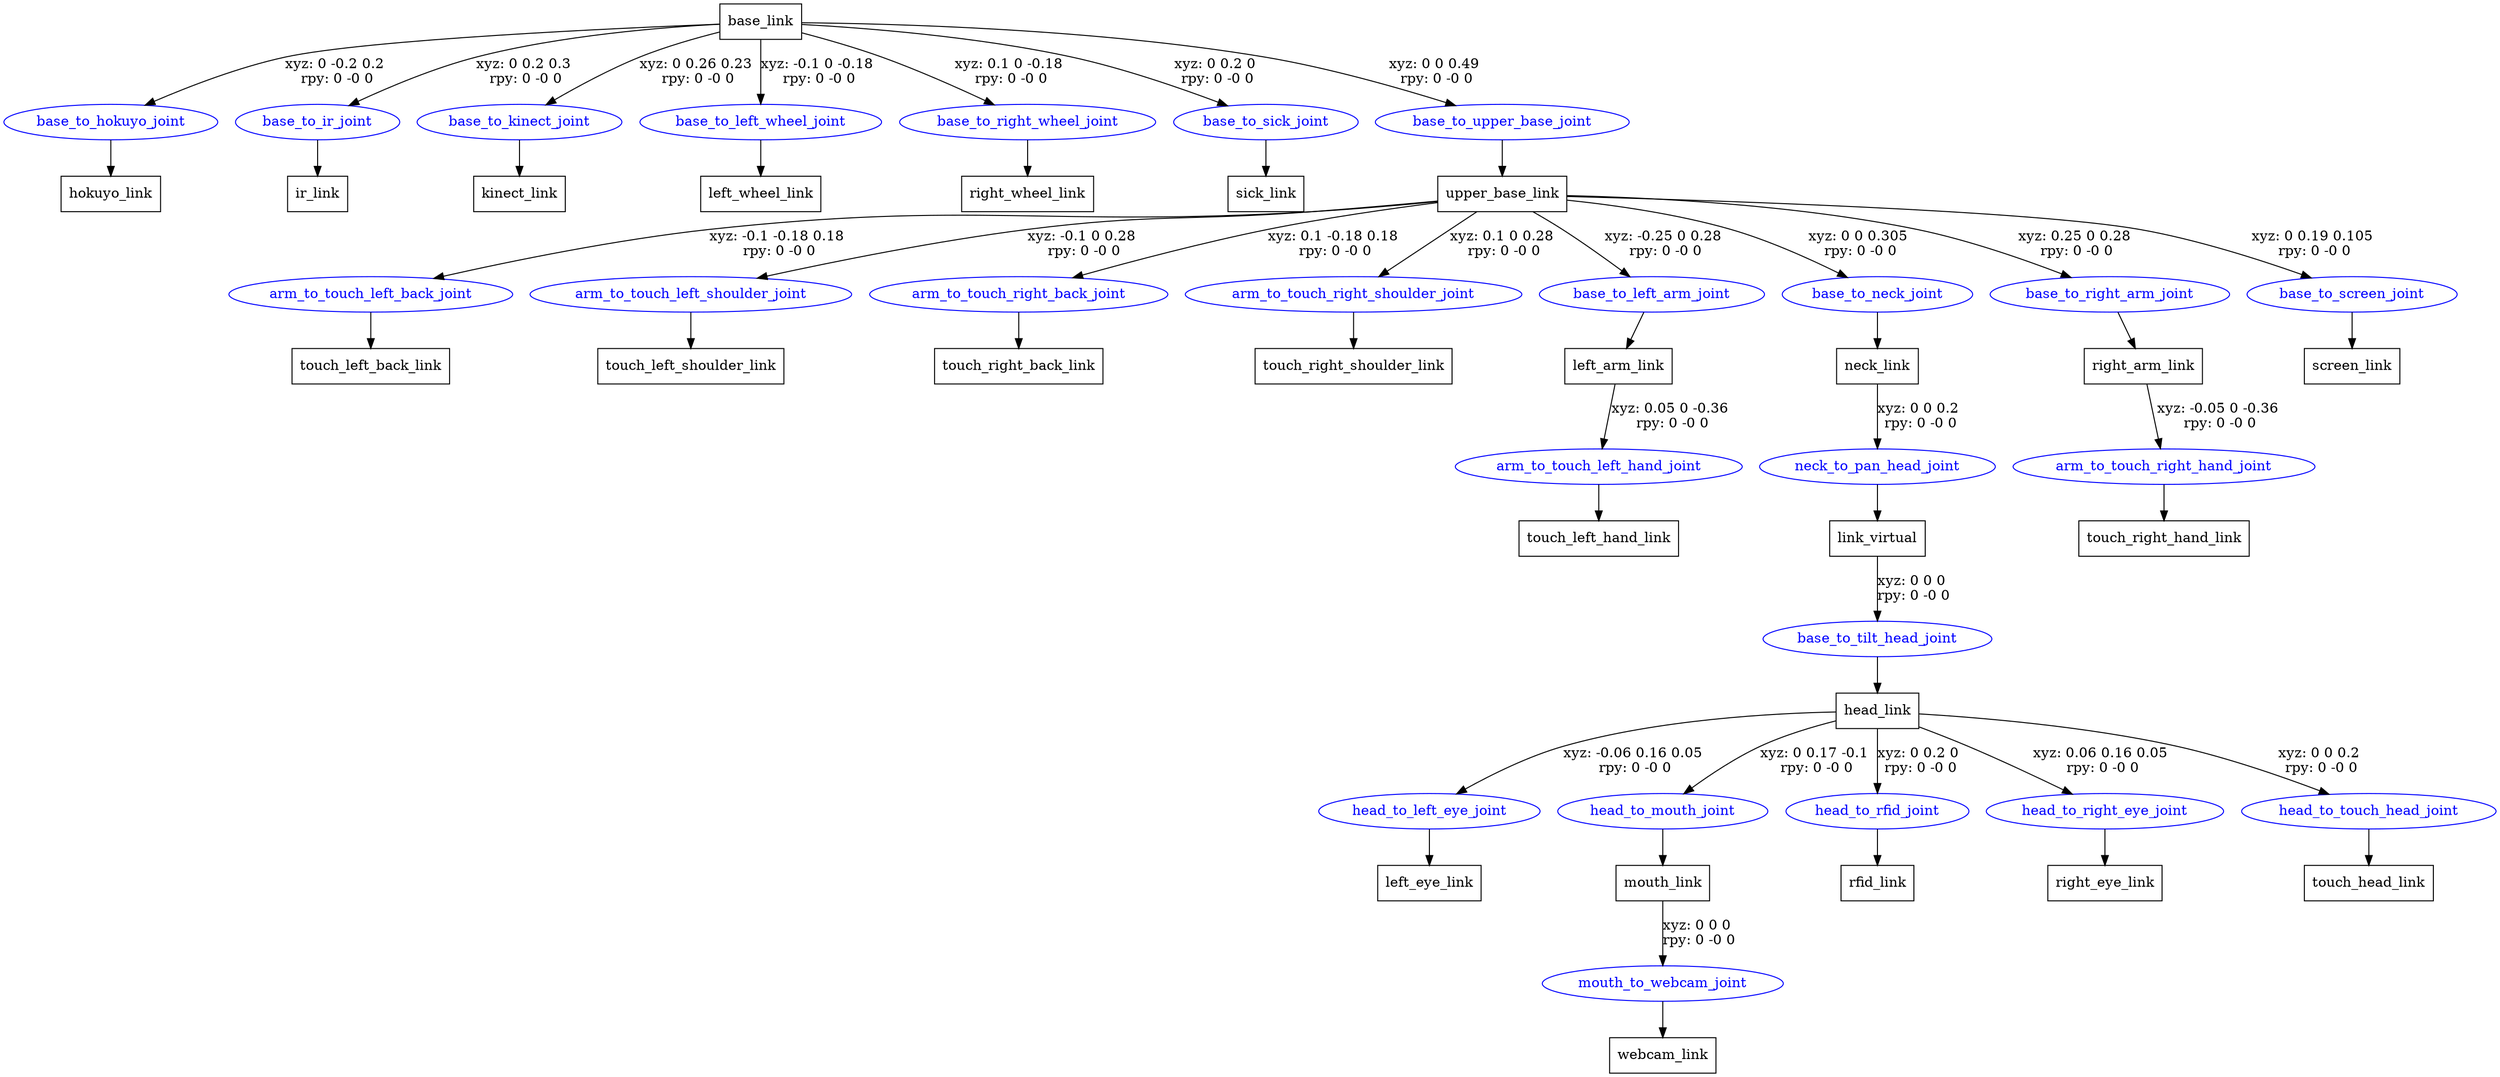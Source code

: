 digraph G {
node [shape=box];
"base_link" [label="base_link"];
"hokuyo_link" [label="hokuyo_link"];
"ir_link" [label="ir_link"];
"kinect_link" [label="kinect_link"];
"left_wheel_link" [label="left_wheel_link"];
"right_wheel_link" [label="right_wheel_link"];
"sick_link" [label="sick_link"];
"upper_base_link" [label="upper_base_link"];
"touch_left_back_link" [label="touch_left_back_link"];
"touch_left_shoulder_link" [label="touch_left_shoulder_link"];
"touch_right_back_link" [label="touch_right_back_link"];
"touch_right_shoulder_link" [label="touch_right_shoulder_link"];
"left_arm_link" [label="left_arm_link"];
"touch_left_hand_link" [label="touch_left_hand_link"];
"neck_link" [label="neck_link"];
"link_virtual" [label="link_virtual"];
"head_link" [label="head_link"];
"left_eye_link" [label="left_eye_link"];
"mouth_link" [label="mouth_link"];
"webcam_link" [label="webcam_link"];
"rfid_link" [label="rfid_link"];
"right_eye_link" [label="right_eye_link"];
"touch_head_link" [label="touch_head_link"];
"right_arm_link" [label="right_arm_link"];
"touch_right_hand_link" [label="touch_right_hand_link"];
"screen_link" [label="screen_link"];
node [shape=ellipse, color=blue, fontcolor=blue];
"base_link" -> "base_to_hokuyo_joint" [label="xyz: 0 -0.2 0.2 \nrpy: 0 -0 0"]
"base_to_hokuyo_joint" -> "hokuyo_link"
"base_link" -> "base_to_ir_joint" [label="xyz: 0 0.2 0.3 \nrpy: 0 -0 0"]
"base_to_ir_joint" -> "ir_link"
"base_link" -> "base_to_kinect_joint" [label="xyz: 0 0.26 0.23 \nrpy: 0 -0 0"]
"base_to_kinect_joint" -> "kinect_link"
"base_link" -> "base_to_left_wheel_joint" [label="xyz: -0.1 0 -0.18 \nrpy: 0 -0 0"]
"base_to_left_wheel_joint" -> "left_wheel_link"
"base_link" -> "base_to_right_wheel_joint" [label="xyz: 0.1 0 -0.18 \nrpy: 0 -0 0"]
"base_to_right_wheel_joint" -> "right_wheel_link"
"base_link" -> "base_to_sick_joint" [label="xyz: 0 0.2 0 \nrpy: 0 -0 0"]
"base_to_sick_joint" -> "sick_link"
"base_link" -> "base_to_upper_base_joint" [label="xyz: 0 0 0.49 \nrpy: 0 -0 0"]
"base_to_upper_base_joint" -> "upper_base_link"
"upper_base_link" -> "arm_to_touch_left_back_joint" [label="xyz: -0.1 -0.18 0.18 \nrpy: 0 -0 0"]
"arm_to_touch_left_back_joint" -> "touch_left_back_link"
"upper_base_link" -> "arm_to_touch_left_shoulder_joint" [label="xyz: -0.1 0 0.28 \nrpy: 0 -0 0"]
"arm_to_touch_left_shoulder_joint" -> "touch_left_shoulder_link"
"upper_base_link" -> "arm_to_touch_right_back_joint" [label="xyz: 0.1 -0.18 0.18 \nrpy: 0 -0 0"]
"arm_to_touch_right_back_joint" -> "touch_right_back_link"
"upper_base_link" -> "arm_to_touch_right_shoulder_joint" [label="xyz: 0.1 0 0.28 \nrpy: 0 -0 0"]
"arm_to_touch_right_shoulder_joint" -> "touch_right_shoulder_link"
"upper_base_link" -> "base_to_left_arm_joint" [label="xyz: -0.25 0 0.28 \nrpy: 0 -0 0"]
"base_to_left_arm_joint" -> "left_arm_link"
"left_arm_link" -> "arm_to_touch_left_hand_joint" [label="xyz: 0.05 0 -0.36 \nrpy: 0 -0 0"]
"arm_to_touch_left_hand_joint" -> "touch_left_hand_link"
"upper_base_link" -> "base_to_neck_joint" [label="xyz: 0 0 0.305 \nrpy: 0 -0 0"]
"base_to_neck_joint" -> "neck_link"
"neck_link" -> "neck_to_pan_head_joint" [label="xyz: 0 0 0.2 \nrpy: 0 -0 0"]
"neck_to_pan_head_joint" -> "link_virtual"
"link_virtual" -> "base_to_tilt_head_joint" [label="xyz: 0 0 0 \nrpy: 0 -0 0"]
"base_to_tilt_head_joint" -> "head_link"
"head_link" -> "head_to_left_eye_joint" [label="xyz: -0.06 0.16 0.05 \nrpy: 0 -0 0"]
"head_to_left_eye_joint" -> "left_eye_link"
"head_link" -> "head_to_mouth_joint" [label="xyz: 0 0.17 -0.1 \nrpy: 0 -0 0"]
"head_to_mouth_joint" -> "mouth_link"
"mouth_link" -> "mouth_to_webcam_joint" [label="xyz: 0 0 0 \nrpy: 0 -0 0"]
"mouth_to_webcam_joint" -> "webcam_link"
"head_link" -> "head_to_rfid_joint" [label="xyz: 0 0.2 0 \nrpy: 0 -0 0"]
"head_to_rfid_joint" -> "rfid_link"
"head_link" -> "head_to_right_eye_joint" [label="xyz: 0.06 0.16 0.05 \nrpy: 0 -0 0"]
"head_to_right_eye_joint" -> "right_eye_link"
"head_link" -> "head_to_touch_head_joint" [label="xyz: 0 0 0.2 \nrpy: 0 -0 0"]
"head_to_touch_head_joint" -> "touch_head_link"
"upper_base_link" -> "base_to_right_arm_joint" [label="xyz: 0.25 0 0.28 \nrpy: 0 -0 0"]
"base_to_right_arm_joint" -> "right_arm_link"
"right_arm_link" -> "arm_to_touch_right_hand_joint" [label="xyz: -0.05 0 -0.36 \nrpy: 0 -0 0"]
"arm_to_touch_right_hand_joint" -> "touch_right_hand_link"
"upper_base_link" -> "base_to_screen_joint" [label="xyz: 0 0.19 0.105 \nrpy: 0 -0 0"]
"base_to_screen_joint" -> "screen_link"
}
